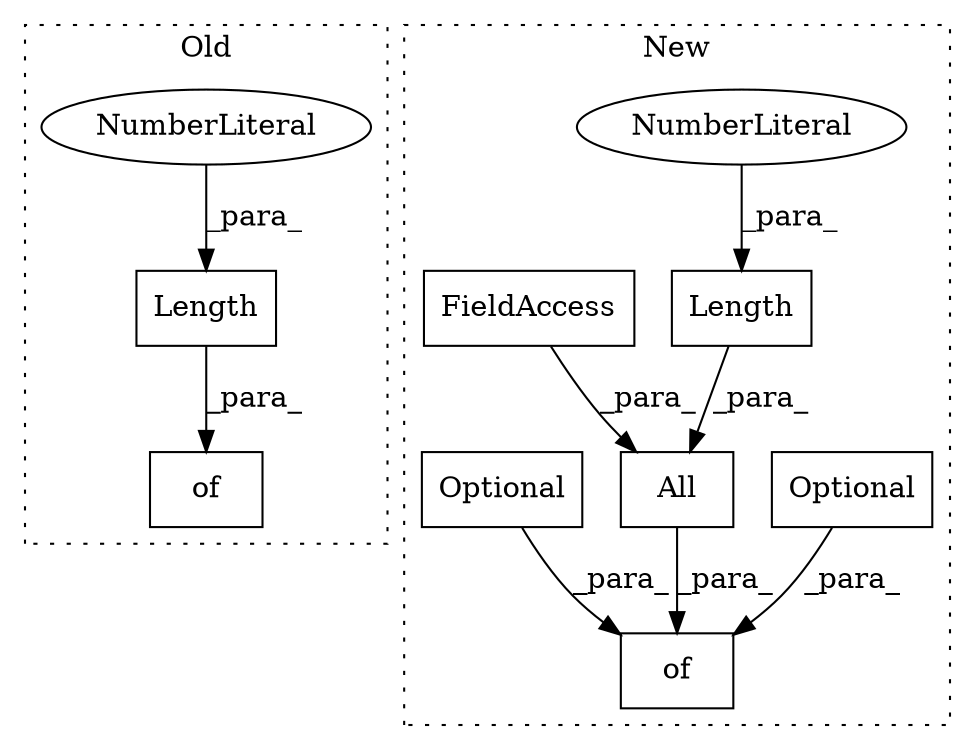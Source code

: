 digraph G {
subgraph cluster0 {
1 [label="of" a="32" s="1999,2072" l="3,1" shape="box"];
9 [label="Length" a="32" s="1261,1273" l="7,1" shape="box"];
10 [label="NumberLiteral" a="34" s="1268" l="2" shape="ellipse"];
label = "Old";
style="dotted";
}
subgraph cluster1 {
2 [label="Length" a="32" s="1898,1910" l="7,1" shape="box"];
3 [label="All" a="32" s="1836,1911" l="4,1" shape="box"];
4 [label="NumberLiteral" a="34" s="1905" l="2" shape="ellipse"];
5 [label="of" a="32" s="1750,2083" l="3,1" shape="box"];
6 [label="Optional" a="32" s="1764,1781" l="9,1" shape="box"];
7 [label="FieldAccess" a="22" s="1840" l="13" shape="box"];
8 [label="Optional" a="32" s="1801,1823" l="9,1" shape="box"];
label = "New";
style="dotted";
}
2 -> 3 [label="_para_"];
3 -> 5 [label="_para_"];
4 -> 2 [label="_para_"];
6 -> 5 [label="_para_"];
7 -> 3 [label="_para_"];
8 -> 5 [label="_para_"];
9 -> 1 [label="_para_"];
10 -> 9 [label="_para_"];
}